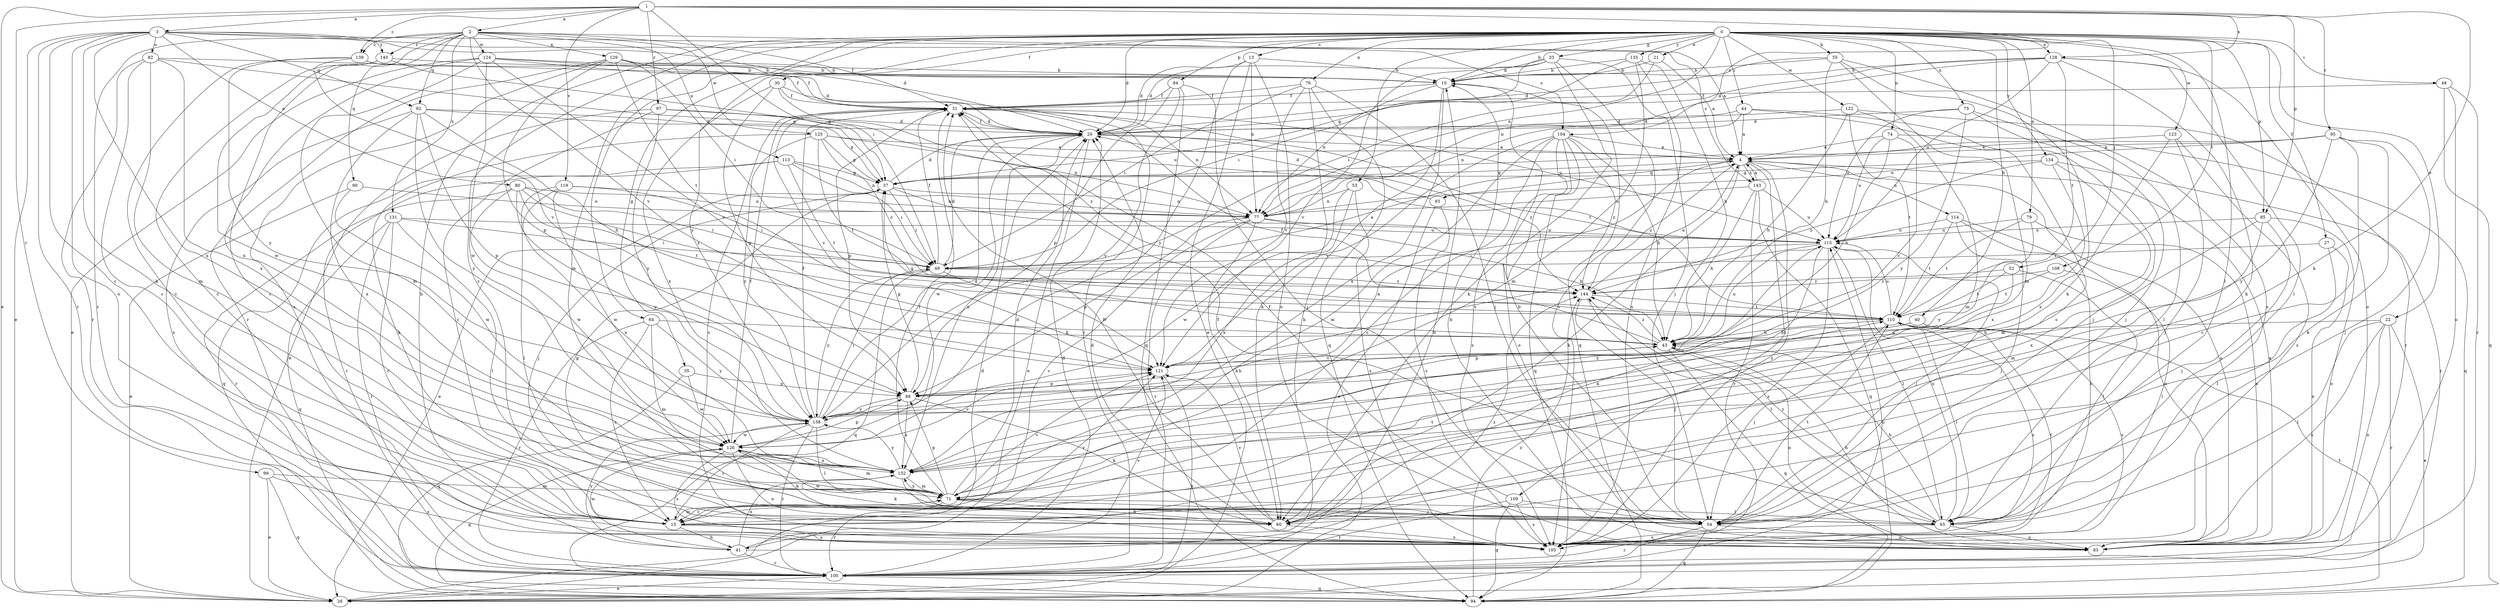 strict digraph  {
0;
1;
2;
3;
4;
10;
13;
15;
20;
21;
22;
26;
27;
30;
31;
33;
35;
37;
40;
41;
43;
44;
48;
49;
52;
53;
54;
55;
60;
64;
65;
71;
74;
75;
76;
77;
79;
80;
82;
83;
84;
85;
88;
90;
92;
93;
94;
95;
97;
99;
100;
104;
105;
108;
109;
110;
113;
114;
115;
119;
121;
122;
123;
124;
125;
126;
128;
129;
131;
132;
134;
135;
138;
139;
140;
143;
144;
0 -> 10  [label=b];
0 -> 13  [label=c];
0 -> 15  [label=c];
0 -> 20  [label=d];
0 -> 21  [label=e];
0 -> 22  [label=e];
0 -> 27  [label=f];
0 -> 30  [label=f];
0 -> 33  [label=g];
0 -> 35  [label=g];
0 -> 40  [label=h];
0 -> 41  [label=h];
0 -> 44  [label=i];
0 -> 48  [label=i];
0 -> 52  [label=j];
0 -> 53  [label=j];
0 -> 55  [label=k];
0 -> 64  [label=l];
0 -> 65  [label=l];
0 -> 71  [label=m];
0 -> 74  [label=n];
0 -> 75  [label=n];
0 -> 76  [label=n];
0 -> 77  [label=n];
0 -> 79  [label=o];
0 -> 84  [label=p];
0 -> 85  [label=p];
0 -> 108  [label=t];
0 -> 122  [label=w];
0 -> 123  [label=w];
0 -> 128  [label=x];
0 -> 134  [label=y];
0 -> 135  [label=y];
0 -> 138  [label=y];
1 -> 2  [label=a];
1 -> 3  [label=a];
1 -> 26  [label=e];
1 -> 49  [label=i];
1 -> 60  [label=k];
1 -> 85  [label=p];
1 -> 95  [label=r];
1 -> 97  [label=r];
1 -> 99  [label=r];
1 -> 104  [label=s];
1 -> 119  [label=v];
1 -> 128  [label=x];
1 -> 139  [label=z];
2 -> 31  [label=f];
2 -> 90  [label=q];
2 -> 92  [label=q];
2 -> 100  [label=r];
2 -> 104  [label=s];
2 -> 113  [label=u];
2 -> 121  [label=v];
2 -> 124  [label=w];
2 -> 125  [label=w];
2 -> 129  [label=x];
2 -> 131  [label=x];
2 -> 132  [label=x];
2 -> 139  [label=z];
2 -> 140  [label=z];
3 -> 4  [label=a];
3 -> 15  [label=c];
3 -> 20  [label=d];
3 -> 26  [label=e];
3 -> 60  [label=k];
3 -> 80  [label=o];
3 -> 82  [label=o];
3 -> 83  [label=o];
3 -> 92  [label=q];
3 -> 100  [label=r];
3 -> 132  [label=x];
3 -> 140  [label=z];
3 -> 143  [label=z];
4 -> 37  [label=g];
4 -> 60  [label=k];
4 -> 83  [label=o];
4 -> 93  [label=q];
4 -> 105  [label=s];
4 -> 109  [label=t];
4 -> 114  [label=u];
4 -> 143  [label=z];
4 -> 144  [label=z];
10 -> 31  [label=f];
10 -> 41  [label=h];
10 -> 77  [label=n];
10 -> 94  [label=q];
10 -> 132  [label=x];
13 -> 10  [label=b];
13 -> 20  [label=d];
13 -> 26  [label=e];
13 -> 77  [label=n];
13 -> 83  [label=o];
13 -> 138  [label=y];
15 -> 41  [label=h];
15 -> 71  [label=m];
15 -> 105  [label=s];
15 -> 110  [label=t];
15 -> 121  [label=v];
20 -> 4  [label=a];
20 -> 26  [label=e];
20 -> 31  [label=f];
20 -> 126  [label=w];
20 -> 132  [label=x];
20 -> 144  [label=z];
21 -> 4  [label=a];
21 -> 10  [label=b];
21 -> 49  [label=i];
22 -> 26  [label=e];
22 -> 43  [label=h];
22 -> 65  [label=l];
22 -> 83  [label=o];
22 -> 100  [label=r];
22 -> 105  [label=s];
26 -> 20  [label=d];
26 -> 115  [label=u];
27 -> 49  [label=i];
27 -> 65  [label=l];
27 -> 83  [label=o];
30 -> 31  [label=f];
30 -> 88  [label=p];
30 -> 100  [label=r];
30 -> 115  [label=u];
30 -> 132  [label=x];
31 -> 20  [label=d];
31 -> 77  [label=n];
31 -> 88  [label=p];
31 -> 105  [label=s];
31 -> 110  [label=t];
31 -> 115  [label=u];
31 -> 121  [label=v];
33 -> 10  [label=b];
33 -> 20  [label=d];
33 -> 49  [label=i];
33 -> 54  [label=j];
33 -> 60  [label=k];
33 -> 105  [label=s];
33 -> 121  [label=v];
35 -> 88  [label=p];
35 -> 94  [label=q];
35 -> 126  [label=w];
37 -> 20  [label=d];
37 -> 26  [label=e];
37 -> 49  [label=i];
37 -> 54  [label=j];
37 -> 77  [label=n];
37 -> 115  [label=u];
40 -> 43  [label=h];
40 -> 88  [label=p];
40 -> 105  [label=s];
41 -> 100  [label=r];
41 -> 121  [label=v];
41 -> 126  [label=w];
41 -> 132  [label=x];
41 -> 138  [label=y];
41 -> 144  [label=z];
43 -> 31  [label=f];
43 -> 37  [label=g];
43 -> 83  [label=o];
43 -> 94  [label=q];
43 -> 115  [label=u];
43 -> 121  [label=v];
43 -> 144  [label=z];
44 -> 4  [label=a];
44 -> 15  [label=c];
44 -> 20  [label=d];
44 -> 54  [label=j];
44 -> 77  [label=n];
48 -> 31  [label=f];
48 -> 83  [label=o];
48 -> 94  [label=q];
48 -> 100  [label=r];
49 -> 4  [label=a];
49 -> 20  [label=d];
49 -> 31  [label=f];
49 -> 94  [label=q];
49 -> 121  [label=v];
49 -> 138  [label=y];
49 -> 144  [label=z];
52 -> 65  [label=l];
52 -> 88  [label=p];
52 -> 110  [label=t];
52 -> 144  [label=z];
53 -> 77  [label=n];
53 -> 105  [label=s];
53 -> 126  [label=w];
53 -> 132  [label=x];
54 -> 10  [label=b];
54 -> 37  [label=g];
54 -> 83  [label=o];
54 -> 94  [label=q];
54 -> 100  [label=r];
54 -> 110  [label=t];
55 -> 10  [label=b];
55 -> 20  [label=d];
55 -> 43  [label=h];
55 -> 60  [label=k];
55 -> 71  [label=m];
55 -> 105  [label=s];
60 -> 31  [label=f];
60 -> 105  [label=s];
60 -> 121  [label=v];
64 -> 15  [label=c];
64 -> 43  [label=h];
64 -> 71  [label=m];
64 -> 100  [label=r];
64 -> 138  [label=y];
65 -> 31  [label=f];
65 -> 43  [label=h];
65 -> 83  [label=o];
65 -> 105  [label=s];
65 -> 115  [label=u];
65 -> 126  [label=w];
65 -> 144  [label=z];
71 -> 15  [label=c];
71 -> 20  [label=d];
71 -> 31  [label=f];
71 -> 54  [label=j];
71 -> 60  [label=k];
71 -> 65  [label=l];
71 -> 88  [label=p];
71 -> 100  [label=r];
71 -> 121  [label=v];
71 -> 132  [label=x];
74 -> 4  [label=a];
74 -> 43  [label=h];
74 -> 94  [label=q];
74 -> 115  [label=u];
74 -> 121  [label=v];
75 -> 20  [label=d];
75 -> 54  [label=j];
75 -> 65  [label=l];
75 -> 115  [label=u];
75 -> 138  [label=y];
76 -> 31  [label=f];
76 -> 49  [label=i];
76 -> 54  [label=j];
76 -> 60  [label=k];
76 -> 94  [label=q];
76 -> 121  [label=v];
77 -> 15  [label=c];
77 -> 43  [label=h];
77 -> 60  [label=k];
77 -> 88  [label=p];
77 -> 100  [label=r];
77 -> 115  [label=u];
79 -> 83  [label=o];
79 -> 110  [label=t];
79 -> 115  [label=u];
79 -> 138  [label=y];
80 -> 49  [label=i];
80 -> 77  [label=n];
80 -> 100  [label=r];
80 -> 110  [label=t];
80 -> 126  [label=w];
80 -> 138  [label=y];
80 -> 144  [label=z];
82 -> 10  [label=b];
82 -> 15  [label=c];
82 -> 37  [label=g];
82 -> 71  [label=m];
82 -> 100  [label=r];
82 -> 132  [label=x];
83 -> 4  [label=a];
83 -> 10  [label=b];
83 -> 43  [label=h];
84 -> 31  [label=f];
84 -> 54  [label=j];
84 -> 88  [label=p];
84 -> 94  [label=q];
84 -> 138  [label=y];
85 -> 54  [label=j];
85 -> 71  [label=m];
85 -> 83  [label=o];
85 -> 115  [label=u];
85 -> 132  [label=x];
88 -> 37  [label=g];
88 -> 43  [label=h];
88 -> 60  [label=k];
88 -> 132  [label=x];
88 -> 138  [label=y];
90 -> 26  [label=e];
90 -> 77  [label=n];
90 -> 126  [label=w];
92 -> 20  [label=d];
92 -> 37  [label=g];
92 -> 43  [label=h];
92 -> 88  [label=p];
92 -> 105  [label=s];
92 -> 132  [label=x];
92 -> 138  [label=y];
93 -> 20  [label=d];
93 -> 26  [label=e];
93 -> 105  [label=s];
94 -> 110  [label=t];
94 -> 144  [label=z];
95 -> 4  [label=a];
95 -> 15  [label=c];
95 -> 37  [label=g];
95 -> 54  [label=j];
95 -> 60  [label=k];
95 -> 77  [label=n];
95 -> 138  [label=y];
97 -> 15  [label=c];
97 -> 20  [label=d];
97 -> 26  [label=e];
97 -> 138  [label=y];
97 -> 144  [label=z];
99 -> 26  [label=e];
99 -> 71  [label=m];
99 -> 94  [label=q];
99 -> 105  [label=s];
100 -> 10  [label=b];
100 -> 20  [label=d];
100 -> 26  [label=e];
100 -> 94  [label=q];
104 -> 4  [label=a];
104 -> 15  [label=c];
104 -> 43  [label=h];
104 -> 71  [label=m];
104 -> 83  [label=o];
104 -> 94  [label=q];
104 -> 105  [label=s];
104 -> 121  [label=v];
104 -> 144  [label=z];
105 -> 20  [label=d];
105 -> 110  [label=t];
108 -> 65  [label=l];
108 -> 110  [label=t];
108 -> 144  [label=z];
109 -> 31  [label=f];
109 -> 54  [label=j];
109 -> 94  [label=q];
109 -> 100  [label=r];
109 -> 105  [label=s];
110 -> 43  [label=h];
110 -> 54  [label=j];
110 -> 65  [label=l];
110 -> 105  [label=s];
110 -> 115  [label=u];
113 -> 37  [label=g];
113 -> 49  [label=i];
113 -> 77  [label=n];
113 -> 94  [label=q];
113 -> 100  [label=r];
113 -> 110  [label=t];
114 -> 54  [label=j];
114 -> 83  [label=o];
114 -> 105  [label=s];
114 -> 110  [label=t];
114 -> 115  [label=u];
115 -> 49  [label=i];
115 -> 54  [label=j];
115 -> 60  [label=k];
115 -> 65  [label=l];
115 -> 105  [label=s];
115 -> 121  [label=v];
115 -> 132  [label=x];
119 -> 49  [label=i];
119 -> 65  [label=l];
119 -> 77  [label=n];
119 -> 126  [label=w];
119 -> 132  [label=x];
121 -> 26  [label=e];
121 -> 88  [label=p];
122 -> 20  [label=d];
122 -> 43  [label=h];
122 -> 71  [label=m];
122 -> 100  [label=r];
122 -> 110  [label=t];
123 -> 4  [label=a];
123 -> 54  [label=j];
123 -> 105  [label=s];
123 -> 132  [label=x];
124 -> 10  [label=b];
124 -> 15  [label=c];
124 -> 20  [label=d];
124 -> 26  [label=e];
124 -> 31  [label=f];
124 -> 71  [label=m];
124 -> 121  [label=v];
124 -> 126  [label=w];
125 -> 4  [label=a];
125 -> 37  [label=g];
125 -> 60  [label=k];
125 -> 77  [label=n];
125 -> 110  [label=t];
125 -> 138  [label=y];
125 -> 144  [label=z];
126 -> 31  [label=f];
126 -> 60  [label=k];
126 -> 71  [label=m];
126 -> 83  [label=o];
126 -> 88  [label=p];
126 -> 94  [label=q];
126 -> 105  [label=s];
126 -> 121  [label=v];
126 -> 132  [label=x];
128 -> 10  [label=b];
128 -> 20  [label=d];
128 -> 60  [label=k];
128 -> 65  [label=l];
128 -> 77  [label=n];
128 -> 83  [label=o];
128 -> 110  [label=t];
128 -> 115  [label=u];
129 -> 10  [label=b];
129 -> 31  [label=f];
129 -> 49  [label=i];
129 -> 88  [label=p];
129 -> 100  [label=r];
129 -> 105  [label=s];
129 -> 110  [label=t];
131 -> 15  [label=c];
131 -> 49  [label=i];
131 -> 65  [label=l];
131 -> 94  [label=q];
131 -> 100  [label=r];
131 -> 115  [label=u];
132 -> 54  [label=j];
132 -> 60  [label=k];
132 -> 71  [label=m];
132 -> 138  [label=y];
134 -> 37  [label=g];
134 -> 71  [label=m];
134 -> 100  [label=r];
134 -> 132  [label=x];
134 -> 144  [label=z];
135 -> 10  [label=b];
135 -> 37  [label=g];
135 -> 43  [label=h];
135 -> 71  [label=m];
135 -> 105  [label=s];
138 -> 4  [label=a];
138 -> 15  [label=c];
138 -> 20  [label=d];
138 -> 31  [label=f];
138 -> 49  [label=i];
138 -> 65  [label=l];
138 -> 100  [label=r];
138 -> 126  [label=w];
139 -> 10  [label=b];
139 -> 15  [label=c];
139 -> 121  [label=v];
139 -> 138  [label=y];
140 -> 10  [label=b];
140 -> 15  [label=c];
140 -> 37  [label=g];
140 -> 126  [label=w];
143 -> 4  [label=a];
143 -> 43  [label=h];
143 -> 77  [label=n];
143 -> 94  [label=q];
143 -> 100  [label=r];
143 -> 115  [label=u];
144 -> 4  [label=a];
144 -> 54  [label=j];
144 -> 65  [label=l];
144 -> 110  [label=t];
}
